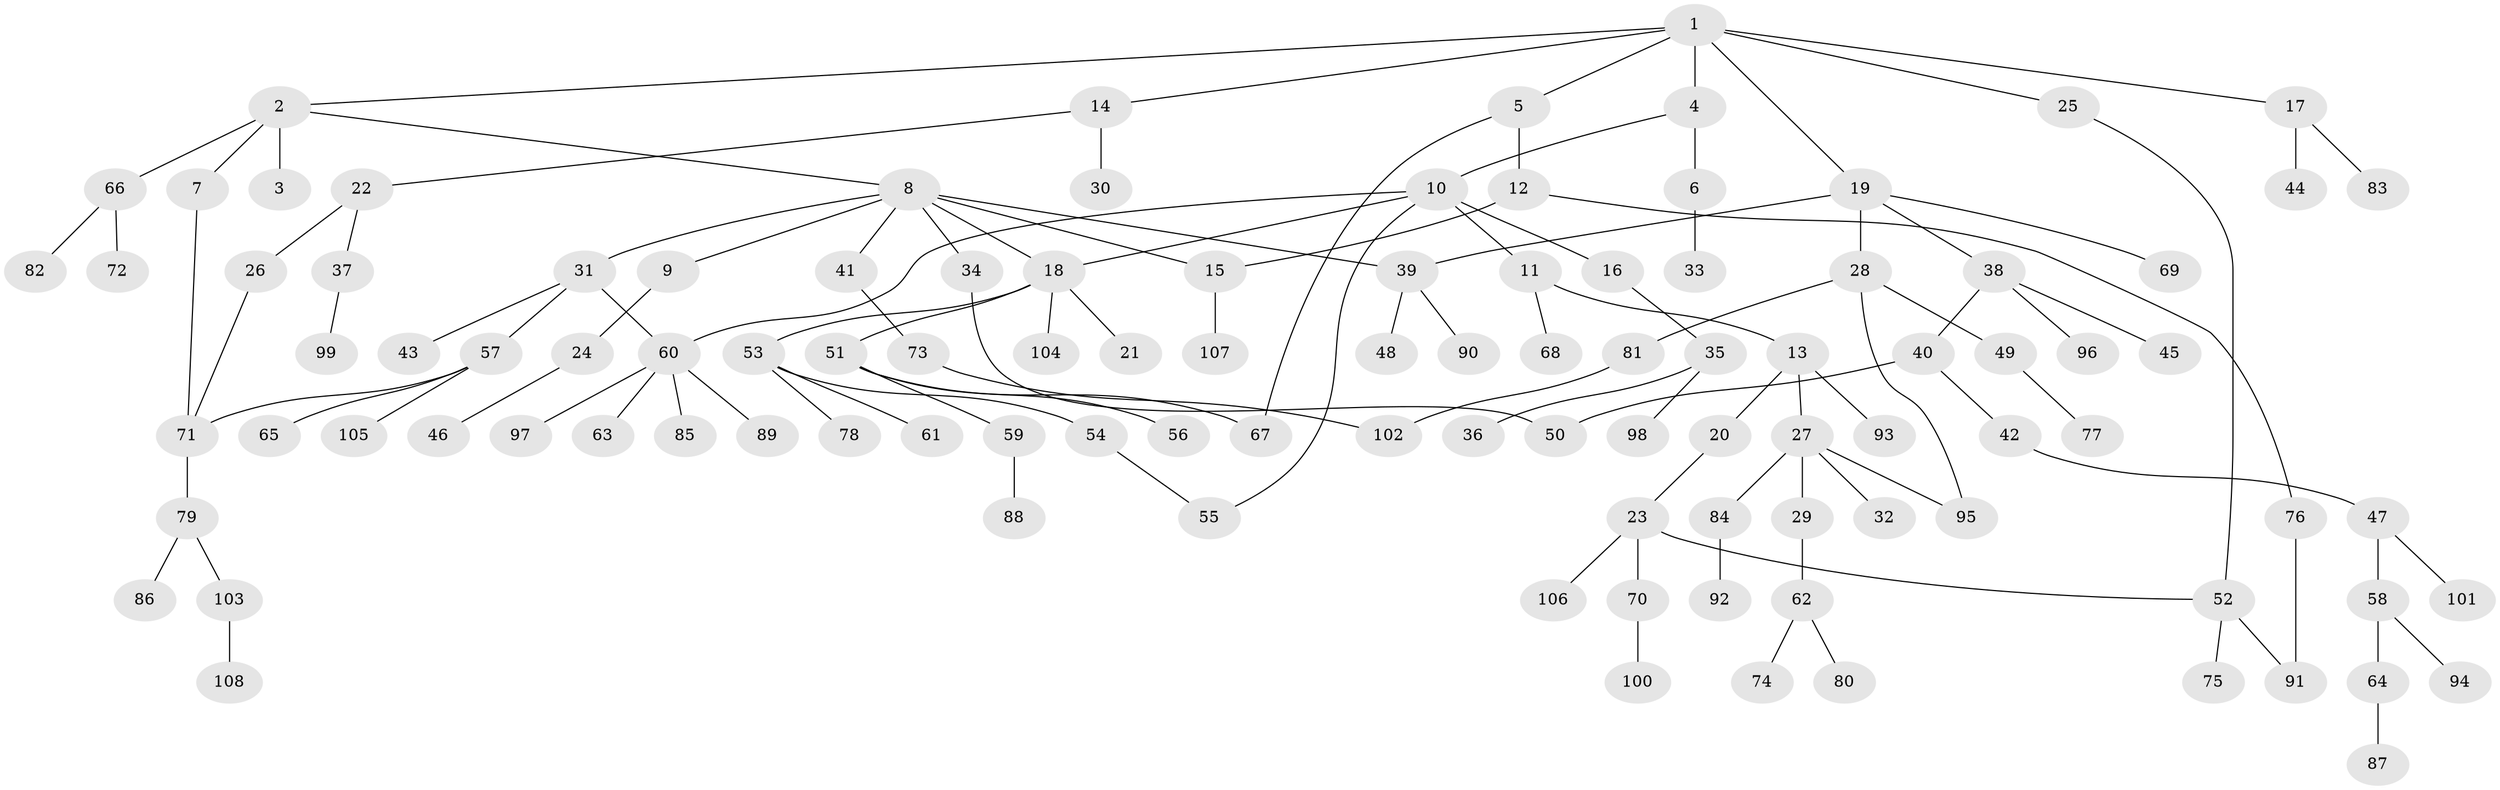 // Generated by graph-tools (version 1.1) at 2025/01/03/09/25 03:01:06]
// undirected, 108 vertices, 120 edges
graph export_dot {
graph [start="1"]
  node [color=gray90,style=filled];
  1;
  2;
  3;
  4;
  5;
  6;
  7;
  8;
  9;
  10;
  11;
  12;
  13;
  14;
  15;
  16;
  17;
  18;
  19;
  20;
  21;
  22;
  23;
  24;
  25;
  26;
  27;
  28;
  29;
  30;
  31;
  32;
  33;
  34;
  35;
  36;
  37;
  38;
  39;
  40;
  41;
  42;
  43;
  44;
  45;
  46;
  47;
  48;
  49;
  50;
  51;
  52;
  53;
  54;
  55;
  56;
  57;
  58;
  59;
  60;
  61;
  62;
  63;
  64;
  65;
  66;
  67;
  68;
  69;
  70;
  71;
  72;
  73;
  74;
  75;
  76;
  77;
  78;
  79;
  80;
  81;
  82;
  83;
  84;
  85;
  86;
  87;
  88;
  89;
  90;
  91;
  92;
  93;
  94;
  95;
  96;
  97;
  98;
  99;
  100;
  101;
  102;
  103;
  104;
  105;
  106;
  107;
  108;
  1 -- 2;
  1 -- 4;
  1 -- 5;
  1 -- 14;
  1 -- 17;
  1 -- 19;
  1 -- 25;
  2 -- 3;
  2 -- 7;
  2 -- 8;
  2 -- 66;
  4 -- 6;
  4 -- 10;
  5 -- 12;
  5 -- 67;
  6 -- 33;
  7 -- 71;
  8 -- 9;
  8 -- 18;
  8 -- 31;
  8 -- 34;
  8 -- 41;
  8 -- 39;
  8 -- 15;
  9 -- 24;
  10 -- 11;
  10 -- 16;
  10 -- 60;
  10 -- 18;
  10 -- 55;
  11 -- 13;
  11 -- 68;
  12 -- 15;
  12 -- 76;
  13 -- 20;
  13 -- 27;
  13 -- 93;
  14 -- 22;
  14 -- 30;
  15 -- 107;
  16 -- 35;
  17 -- 44;
  17 -- 83;
  18 -- 21;
  18 -- 51;
  18 -- 53;
  18 -- 104;
  19 -- 28;
  19 -- 38;
  19 -- 39;
  19 -- 69;
  20 -- 23;
  22 -- 26;
  22 -- 37;
  23 -- 70;
  23 -- 106;
  23 -- 52;
  24 -- 46;
  25 -- 52;
  26 -- 71;
  27 -- 29;
  27 -- 32;
  27 -- 84;
  27 -- 95;
  28 -- 49;
  28 -- 81;
  28 -- 95;
  29 -- 62;
  31 -- 43;
  31 -- 57;
  31 -- 60;
  34 -- 50;
  35 -- 36;
  35 -- 98;
  37 -- 99;
  38 -- 40;
  38 -- 45;
  38 -- 96;
  39 -- 48;
  39 -- 90;
  40 -- 42;
  40 -- 50;
  41 -- 73;
  42 -- 47;
  47 -- 58;
  47 -- 101;
  49 -- 77;
  51 -- 56;
  51 -- 59;
  51 -- 67;
  52 -- 75;
  52 -- 91;
  53 -- 54;
  53 -- 61;
  53 -- 78;
  54 -- 55;
  57 -- 65;
  57 -- 105;
  57 -- 71;
  58 -- 64;
  58 -- 94;
  59 -- 88;
  60 -- 63;
  60 -- 85;
  60 -- 89;
  60 -- 97;
  62 -- 74;
  62 -- 80;
  64 -- 87;
  66 -- 72;
  66 -- 82;
  70 -- 100;
  71 -- 79;
  73 -- 102;
  76 -- 91;
  79 -- 86;
  79 -- 103;
  81 -- 102;
  84 -- 92;
  103 -- 108;
}
